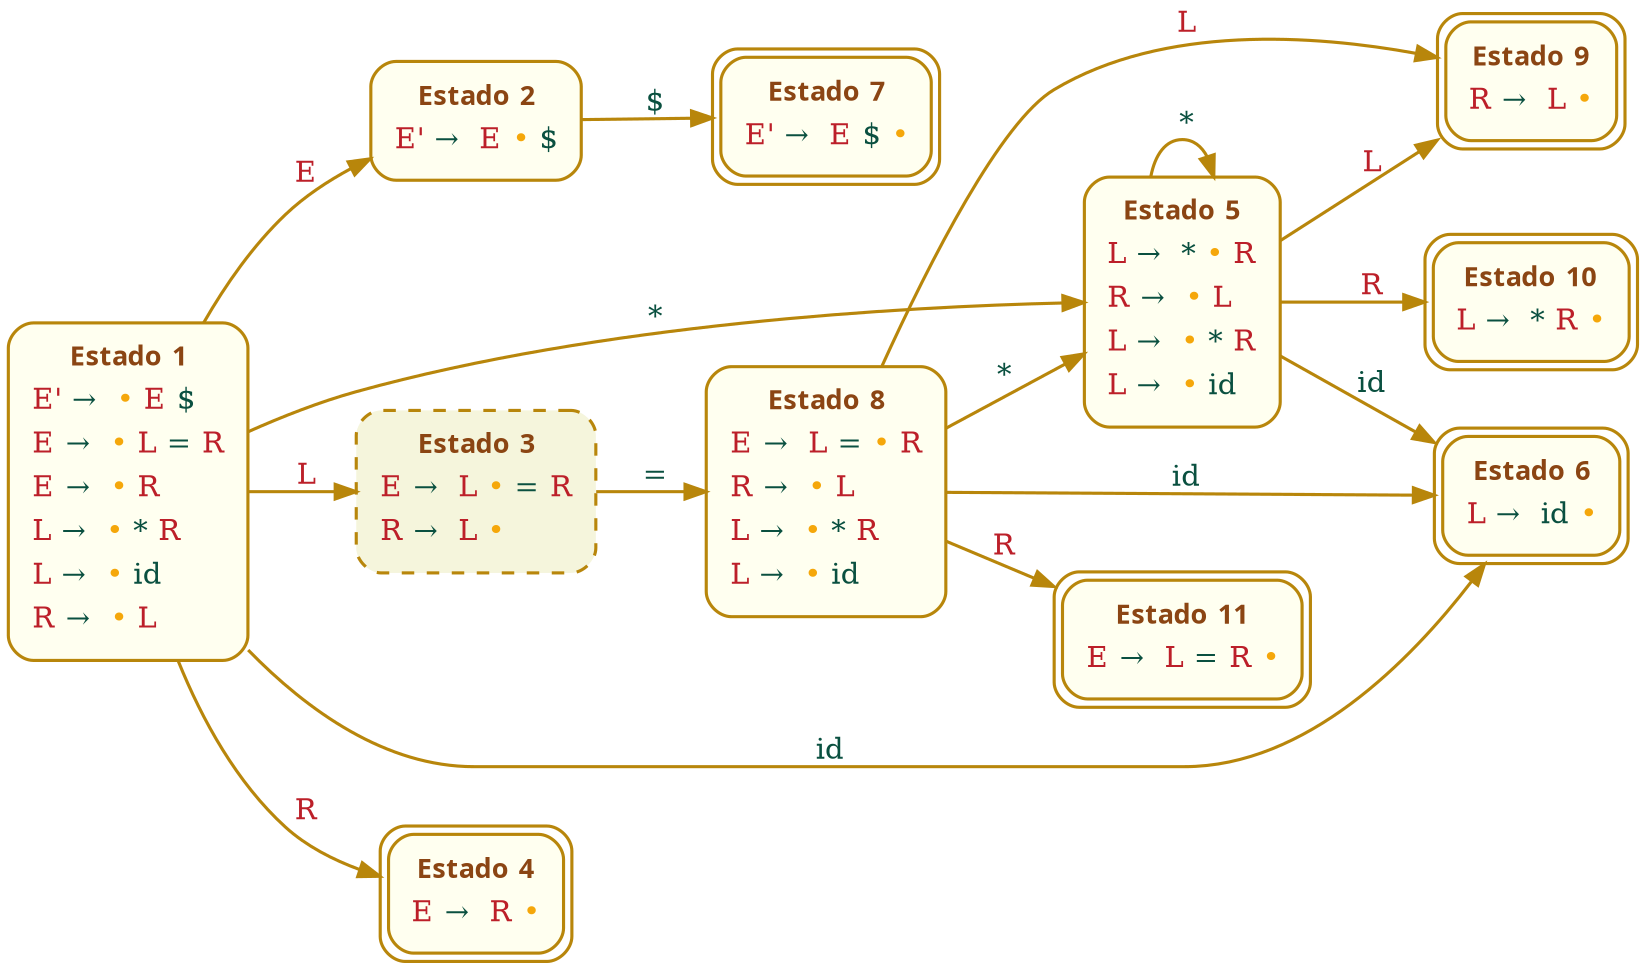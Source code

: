 digraph DFA { 
graph[size="auto" ratio="auto" margin=0.00 ordering="" rotate=0 color="steelblue" bgcolor="transparent" splines="spline" nodesep=0.25 ranksep=0.50 rankdir="LR" rank="same" ];

// SHIFT STATES: 4 
node[height=0.50 width=0.75 fixedsize=0 shape="rectangle" color="darkgoldenrod" fillcolor="ivory" style="filled,rounded" regular=0 peripheries=1 sides=4 orientation=0.00 distortion=0.00 skew=0.00 penwidth=1.50 margin=0.10 ];
state_1[id="state_1" label=<<TABLE BORDER="0">
  <TR><TD TITLE="state_1_title" id="state_1_title" BORDER="0" SIDES="B" href="#"><b><font color="#8B4513" face="Calibri" point-size="13.0">Estado </font><font color="#8B4513" face="Calibri" point-size="13.0">1</font></b></TD></TR>
  <TR><TD TITLE="state_1_item_1" id="state_1_item_1" ALIGN="LEFT" href="#"><font color="#BC1F29" face="Times-Roman" point-size="14.0">E' </font><font color="#0A5040" face="Times-Roman" point-size="14.0">→ </font><font color="#F5A70A" face="Times-Roman" point-size="14.0"> •</font><font color="#BC1F29" face="Times-Roman" point-size="14.0"> E</font><font color="#0A5040" face="Times-Roman" point-size="14.0"> $</font></TD></TR>
  <TR><TD TITLE="state_1_item_2" id="state_1_item_2" ALIGN="LEFT" href="#"><font color="#BC1F29" face="Times-Roman" point-size="14.0">E </font><font color="#0A5040" face="Times-Roman" point-size="14.0">→ </font><font color="#F5A70A" face="Times-Roman" point-size="14.0"> •</font><font color="#BC1F29" face="Times-Roman" point-size="14.0"> L</font><font color="#0A5040" face="Times-Roman" point-size="14.0"> =</font><font color="#BC1F29" face="Times-Roman" point-size="14.0"> R</font></TD></TR>
  <TR><TD TITLE="state_1_item_3" id="state_1_item_3" ALIGN="LEFT" href="#"><font color="#BC1F29" face="Times-Roman" point-size="14.0">E </font><font color="#0A5040" face="Times-Roman" point-size="14.0">→ </font><font color="#F5A70A" face="Times-Roman" point-size="14.0"> •</font><font color="#BC1F29" face="Times-Roman" point-size="14.0"> R</font></TD></TR>
  <TR><TD TITLE="state_1_item_4" id="state_1_item_4" ALIGN="LEFT" href="#"><font color="#BC1F29" face="Times-Roman" point-size="14.0">L </font><font color="#0A5040" face="Times-Roman" point-size="14.0">→ </font><font color="#F5A70A" face="Times-Roman" point-size="14.0"> •</font><font color="#0A5040" face="Times-Roman" point-size="14.0"> *</font><font color="#BC1F29" face="Times-Roman" point-size="14.0"> R</font></TD></TR>
  <TR><TD TITLE="state_1_item_5" id="state_1_item_5" ALIGN="LEFT" href="#"><font color="#BC1F29" face="Times-Roman" point-size="14.0">L </font><font color="#0A5040" face="Times-Roman" point-size="14.0">→ </font><font color="#F5A70A" face="Times-Roman" point-size="14.0"> •</font><font color="#0A5040" face="Times-Roman" point-size="14.0"> id</font></TD></TR>
  <TR><TD TITLE="state_1_item_6" id="state_1_item_6" ALIGN="LEFT" href="#"><font color="#BC1F29" face="Times-Roman" point-size="14.0">R </font><font color="#0A5040" face="Times-Roman" point-size="14.0">→ </font><font color="#F5A70A" face="Times-Roman" point-size="14.0"> •</font><font color="#BC1F29" face="Times-Roman" point-size="14.0"> L</font></TD></TR>
  </TABLE>>];
state_2[id="state_2" label=<<TABLE BORDER="0">
  <TR><TD TITLE="state_2_title" id="state_2_title" BORDER="0" SIDES="B" href="#"><b><font color="#8B4513" face="Calibri" point-size="13.0">Estado </font><font color="#8B4513" face="Calibri" point-size="13.0">2</font></b></TD></TR>
  <TR><TD TITLE="state_2_item_1" id="state_2_item_1" ALIGN="LEFT" href="#"><font color="#BC1F29" face="Times-Roman" point-size="14.0">E' </font><font color="#0A5040" face="Times-Roman" point-size="14.0">→ </font><font color="#BC1F29" face="Times-Roman" point-size="14.0"> E</font><font color="#F5A70A" face="Times-Roman" point-size="14.0"> •</font><font color="#0A5040" face="Times-Roman" point-size="14.0"> $</font></TD></TR>
  </TABLE>>];
state_5[id="state_5" label=<<TABLE BORDER="0">
  <TR><TD TITLE="state_5_title" id="state_5_title" BORDER="0" SIDES="B" href="#"><b><font color="#8B4513" face="Calibri" point-size="13.0">Estado </font><font color="#8B4513" face="Calibri" point-size="13.0">5</font></b></TD></TR>
  <TR><TD TITLE="state_5_item_1" id="state_5_item_1" ALIGN="LEFT" href="#"><font color="#BC1F29" face="Times-Roman" point-size="14.0">L </font><font color="#0A5040" face="Times-Roman" point-size="14.0">→ </font><font color="#0A5040" face="Times-Roman" point-size="14.0"> *</font><font color="#F5A70A" face="Times-Roman" point-size="14.0"> •</font><font color="#BC1F29" face="Times-Roman" point-size="14.0"> R</font></TD></TR>
  <TR><TD TITLE="state_5_item_2" id="state_5_item_2" ALIGN="LEFT" href="#"><font color="#BC1F29" face="Times-Roman" point-size="14.0">R </font><font color="#0A5040" face="Times-Roman" point-size="14.0">→ </font><font color="#F5A70A" face="Times-Roman" point-size="14.0"> •</font><font color="#BC1F29" face="Times-Roman" point-size="14.0"> L</font></TD></TR>
  <TR><TD TITLE="state_5_item_3" id="state_5_item_3" ALIGN="LEFT" href="#"><font color="#BC1F29" face="Times-Roman" point-size="14.0">L </font><font color="#0A5040" face="Times-Roman" point-size="14.0">→ </font><font color="#F5A70A" face="Times-Roman" point-size="14.0"> •</font><font color="#0A5040" face="Times-Roman" point-size="14.0"> *</font><font color="#BC1F29" face="Times-Roman" point-size="14.0"> R</font></TD></TR>
  <TR><TD TITLE="state_5_item_4" id="state_5_item_4" ALIGN="LEFT" href="#"><font color="#BC1F29" face="Times-Roman" point-size="14.0">L </font><font color="#0A5040" face="Times-Roman" point-size="14.0">→ </font><font color="#F5A70A" face="Times-Roman" point-size="14.0"> •</font><font color="#0A5040" face="Times-Roman" point-size="14.0"> id</font></TD></TR>
  </TABLE>>];
state_8[id="state_8" label=<<TABLE BORDER="0">
  <TR><TD TITLE="state_8_title" id="state_8_title" BORDER="0" SIDES="B" href="#"><b><font color="#8B4513" face="Calibri" point-size="13.0">Estado </font><font color="#8B4513" face="Calibri" point-size="13.0">8</font></b></TD></TR>
  <TR><TD TITLE="state_8_item_1" id="state_8_item_1" ALIGN="LEFT" href="#"><font color="#BC1F29" face="Times-Roman" point-size="14.0">E </font><font color="#0A5040" face="Times-Roman" point-size="14.0">→ </font><font color="#BC1F29" face="Times-Roman" point-size="14.0"> L</font><font color="#0A5040" face="Times-Roman" point-size="14.0"> =</font><font color="#F5A70A" face="Times-Roman" point-size="14.0"> •</font><font color="#BC1F29" face="Times-Roman" point-size="14.0"> R</font></TD></TR>
  <TR><TD TITLE="state_8_item_2" id="state_8_item_2" ALIGN="LEFT" href="#"><font color="#BC1F29" face="Times-Roman" point-size="14.0">R </font><font color="#0A5040" face="Times-Roman" point-size="14.0">→ </font><font color="#F5A70A" face="Times-Roman" point-size="14.0"> •</font><font color="#BC1F29" face="Times-Roman" point-size="14.0"> L</font></TD></TR>
  <TR><TD TITLE="state_8_item_3" id="state_8_item_3" ALIGN="LEFT" href="#"><font color="#BC1F29" face="Times-Roman" point-size="14.0">L </font><font color="#0A5040" face="Times-Roman" point-size="14.0">→ </font><font color="#F5A70A" face="Times-Roman" point-size="14.0"> •</font><font color="#0A5040" face="Times-Roman" point-size="14.0"> *</font><font color="#BC1F29" face="Times-Roman" point-size="14.0"> R</font></TD></TR>
  <TR><TD TITLE="state_8_item_4" id="state_8_item_4" ALIGN="LEFT" href="#"><font color="#BC1F29" face="Times-Roman" point-size="14.0">L </font><font color="#0A5040" face="Times-Roman" point-size="14.0">→ </font><font color="#F5A70A" face="Times-Roman" point-size="14.0"> •</font><font color="#0A5040" face="Times-Roman" point-size="14.0"> id</font></TD></TR>
  </TABLE>>];

// REDUCTION STATES: 6 
node[height=0.50 width=0.75 fixedsize=0 shape="rectangle" color="darkgoldenrod" fillcolor="ivory" style="filled,rounded" regular=0 peripheries=2 sides=4 orientation=0.00 distortion=0.00 skew=0.00 penwidth=1.50 margin=0.10 ];
state_4[id="state_4" label=<<TABLE BORDER="0">
  <TR><TD TITLE="state_4_title" id="state_4_title" BORDER="0" SIDES="B" href="#"><b><font color="#8B4513" face="Calibri" point-size="13.0">Estado </font><font color="#8B4513" face="Calibri" point-size="13.0">4</font></b></TD></TR>
  <TR><TD TITLE="state_4_item_1" id="state_4_item_1" ALIGN="LEFT" href="#"><font color="#BC1F29" face="Times-Roman" point-size="14.0">E </font><font color="#0A5040" face="Times-Roman" point-size="14.0">→ </font><font color="#BC1F29" face="Times-Roman" point-size="14.0"> R</font><font color="#F5A70A" face="Times-Roman" point-size="14.0"> •</font></TD></TR>
  </TABLE>>];
state_6[id="state_6" label=<<TABLE BORDER="0">
  <TR><TD TITLE="state_6_title" id="state_6_title" BORDER="0" SIDES="B" href="#"><b><font color="#8B4513" face="Calibri" point-size="13.0">Estado </font><font color="#8B4513" face="Calibri" point-size="13.0">6</font></b></TD></TR>
  <TR><TD TITLE="state_6_item_1" id="state_6_item_1" ALIGN="LEFT" href="#"><font color="#BC1F29" face="Times-Roman" point-size="14.0">L </font><font color="#0A5040" face="Times-Roman" point-size="14.0">→ </font><font color="#0A5040" face="Times-Roman" point-size="14.0"> id</font><font color="#F5A70A" face="Times-Roman" point-size="14.0"> •</font></TD></TR>
  </TABLE>>];
state_7[id="state_7" label=<<TABLE BORDER="0">
  <TR><TD TITLE="state_7_title" id="state_7_title" BORDER="0" SIDES="B" href="#"><b><font color="#8B4513" face="Calibri" point-size="13.0">Estado </font><font color="#8B4513" face="Calibri" point-size="13.0">7</font></b></TD></TR>
  <TR><TD TITLE="state_7_item_1" id="state_7_item_1" ALIGN="LEFT" href="#"><font color="#BC1F29" face="Times-Roman" point-size="14.0">E' </font><font color="#0A5040" face="Times-Roman" point-size="14.0">→ </font><font color="#BC1F29" face="Times-Roman" point-size="14.0"> E</font><font color="#0A5040" face="Times-Roman" point-size="14.0"> $</font><font color="#F5A70A" face="Times-Roman" point-size="14.0"> •</font></TD></TR>
  </TABLE>>];
state_9[id="state_9" label=<<TABLE BORDER="0">
  <TR><TD TITLE="state_9_title" id="state_9_title" BORDER="0" SIDES="B" href="#"><b><font color="#8B4513" face="Calibri" point-size="13.0">Estado </font><font color="#8B4513" face="Calibri" point-size="13.0">9</font></b></TD></TR>
  <TR><TD TITLE="state_9_item_1" id="state_9_item_1" ALIGN="LEFT" href="#"><font color="#BC1F29" face="Times-Roman" point-size="14.0">R </font><font color="#0A5040" face="Times-Roman" point-size="14.0">→ </font><font color="#BC1F29" face="Times-Roman" point-size="14.0"> L</font><font color="#F5A70A" face="Times-Roman" point-size="14.0"> •</font></TD></TR>
  </TABLE>>];
state_10[id="state_10" label=<<TABLE BORDER="0">
  <TR><TD TITLE="state_10_title" id="state_10_title" BORDER="0" SIDES="B" href="#"><b><font color="#8B4513" face="Calibri" point-size="13.0">Estado </font><font color="#8B4513" face="Calibri" point-size="13.0">10</font></b></TD></TR>
  <TR><TD TITLE="state_10_item_1" id="state_10_item_1" ALIGN="LEFT" href="#"><font color="#BC1F29" face="Times-Roman" point-size="14.0">L </font><font color="#0A5040" face="Times-Roman" point-size="14.0">→ </font><font color="#0A5040" face="Times-Roman" point-size="14.0"> *</font><font color="#BC1F29" face="Times-Roman" point-size="14.0"> R</font><font color="#F5A70A" face="Times-Roman" point-size="14.0"> •</font></TD></TR>
  </TABLE>>];
state_11[id="state_11" label=<<TABLE BORDER="0">
  <TR><TD TITLE="state_11_title" id="state_11_title" BORDER="0" SIDES="B" href="#"><b><font color="#8B4513" face="Calibri" point-size="13.0">Estado </font><font color="#8B4513" face="Calibri" point-size="13.0">11</font></b></TD></TR>
  <TR><TD TITLE="state_11_item_1" id="state_11_item_1" ALIGN="LEFT" href="#"><font color="#BC1F29" face="Times-Roman" point-size="14.0">E </font><font color="#0A5040" face="Times-Roman" point-size="14.0">→ </font><font color="#BC1F29" face="Times-Roman" point-size="14.0"> L</font><font color="#0A5040" face="Times-Roman" point-size="14.0"> =</font><font color="#BC1F29" face="Times-Roman" point-size="14.0"> R</font><font color="#F5A70A" face="Times-Roman" point-size="14.0"> •</font></TD></TR>
  </TABLE>>];

// STATES WHITH CONFLICTS 
node[height=0.50 width=0.75 fixedsize=0 shape="rectangle" color="darkgoldenrod" fillcolor="beige" style="filled,rounded,dashed" regular=0 peripheries=1 sides=4 orientation=0.00 distortion=0.00 skew=0.00 penwidth=1.50 margin=0.10 ];

// SHIFT-REDUCE CONFLICTS: 1 
state_3[id="state_3" label=<<TABLE BORDER="0">
  <TR><TD TITLE="state_3_title" id="state_3_title" BORDER="0" SIDES="B" href="#"><b><font color="#8B4513" face="Calibri" point-size="13.0">Estado </font><font color="#8B4513" face="Calibri" point-size="13.0">3</font></b></TD></TR>
  <TR><TD TITLE="state_3_item_1" id="state_3_item_1" ALIGN="LEFT" href="#"><font color="#BC1F29" face="Times-Roman" point-size="14.0">E </font><font color="#0A5040" face="Times-Roman" point-size="14.0">→ </font><font color="#BC1F29" face="Times-Roman" point-size="14.0"> L</font><font color="#F5A70A" face="Times-Roman" point-size="14.0"> •</font><font color="#0A5040" face="Times-Roman" point-size="14.0"> =</font><font color="#BC1F29" face="Times-Roman" point-size="14.0"> R</font></TD></TR>
  <TR><TD TITLE="state_3_item_2" id="state_3_item_2" ALIGN="LEFT" href="#"><font color="#BC1F29" face="Times-Roman" point-size="14.0">R </font><font color="#0A5040" face="Times-Roman" point-size="14.0">→ </font><font color="#BC1F29" face="Times-Roman" point-size="14.0"> L</font><font color="#F5A70A" face="Times-Roman" point-size="14.0"> •</font></TD></TR>
  </TABLE>>];

// REDUCE-REDUCE CONFLICTS: 0 

// SHIFT-REDUCE-REDUCE CONFLICTS: 0 

// TRANSITIONS: 15 
edge[weight=1.00 style="" color="darkgoldenrod" dir="forward" tailclip=1 headclip=1 arrowhead="normal" arrowtail="normal" arrowsize=1.00 labeldistance=1.00 decorate=0 constraint=1 minlen=1 penwidth=1.50 ];
state_1->state_2 [id="trans_1" label=<<font color="#BC1F29" face="Times-Roman" point-size="14.0"> E</font>>];
state_1->state_3 [id="trans_2" label=<<font color="#BC1F29" face="Times-Roman" point-size="14.0"> L</font>>];
state_1->state_4 [id="trans_3" label=<<font color="#BC1F29" face="Times-Roman" point-size="14.0"> R</font>>];
state_1->state_5 [id="trans_4" label=<<font color="#0A5040" face="Times-Roman" point-size="14.0"> *</font>>];
state_1->state_6 [id="trans_5" label=<<font color="#0A5040" face="Times-Roman" point-size="14.0"> id</font>>];
state_2->state_7 [id="trans_6" label=<<font color="#0A5040" face="Times-Roman" point-size="14.0"> $</font>>];
state_3->state_8 [id="trans_7" label=<<font color="#0A5040" face="Times-Roman" point-size="14.0"> =</font>>];
state_5->state_9 [id="trans_8" label=<<font color="#BC1F29" face="Times-Roman" point-size="14.0"> L</font>>];
state_5->state_10 [id="trans_9" label=<<font color="#BC1F29" face="Times-Roman" point-size="14.0"> R</font>>];
state_5->state_5 [id="trans_10" label=<<font color="#0A5040" face="Times-Roman" point-size="14.0"> *</font>>];
state_5->state_6 [id="trans_11" label=<<font color="#0A5040" face="Times-Roman" point-size="14.0"> id</font>>];
state_8->state_9 [id="trans_12" label=<<font color="#BC1F29" face="Times-Roman" point-size="14.0"> L</font>>];
state_8->state_11 [id="trans_13" label=<<font color="#BC1F29" face="Times-Roman" point-size="14.0"> R</font>>];
state_8->state_5 [id="trans_14" label=<<font color="#0A5040" face="Times-Roman" point-size="14.0"> *</font>>];
state_8->state_6 [id="trans_15" label=<<font color="#0A5040" face="Times-Roman" point-size="14.0"> id</font>>];
} 
